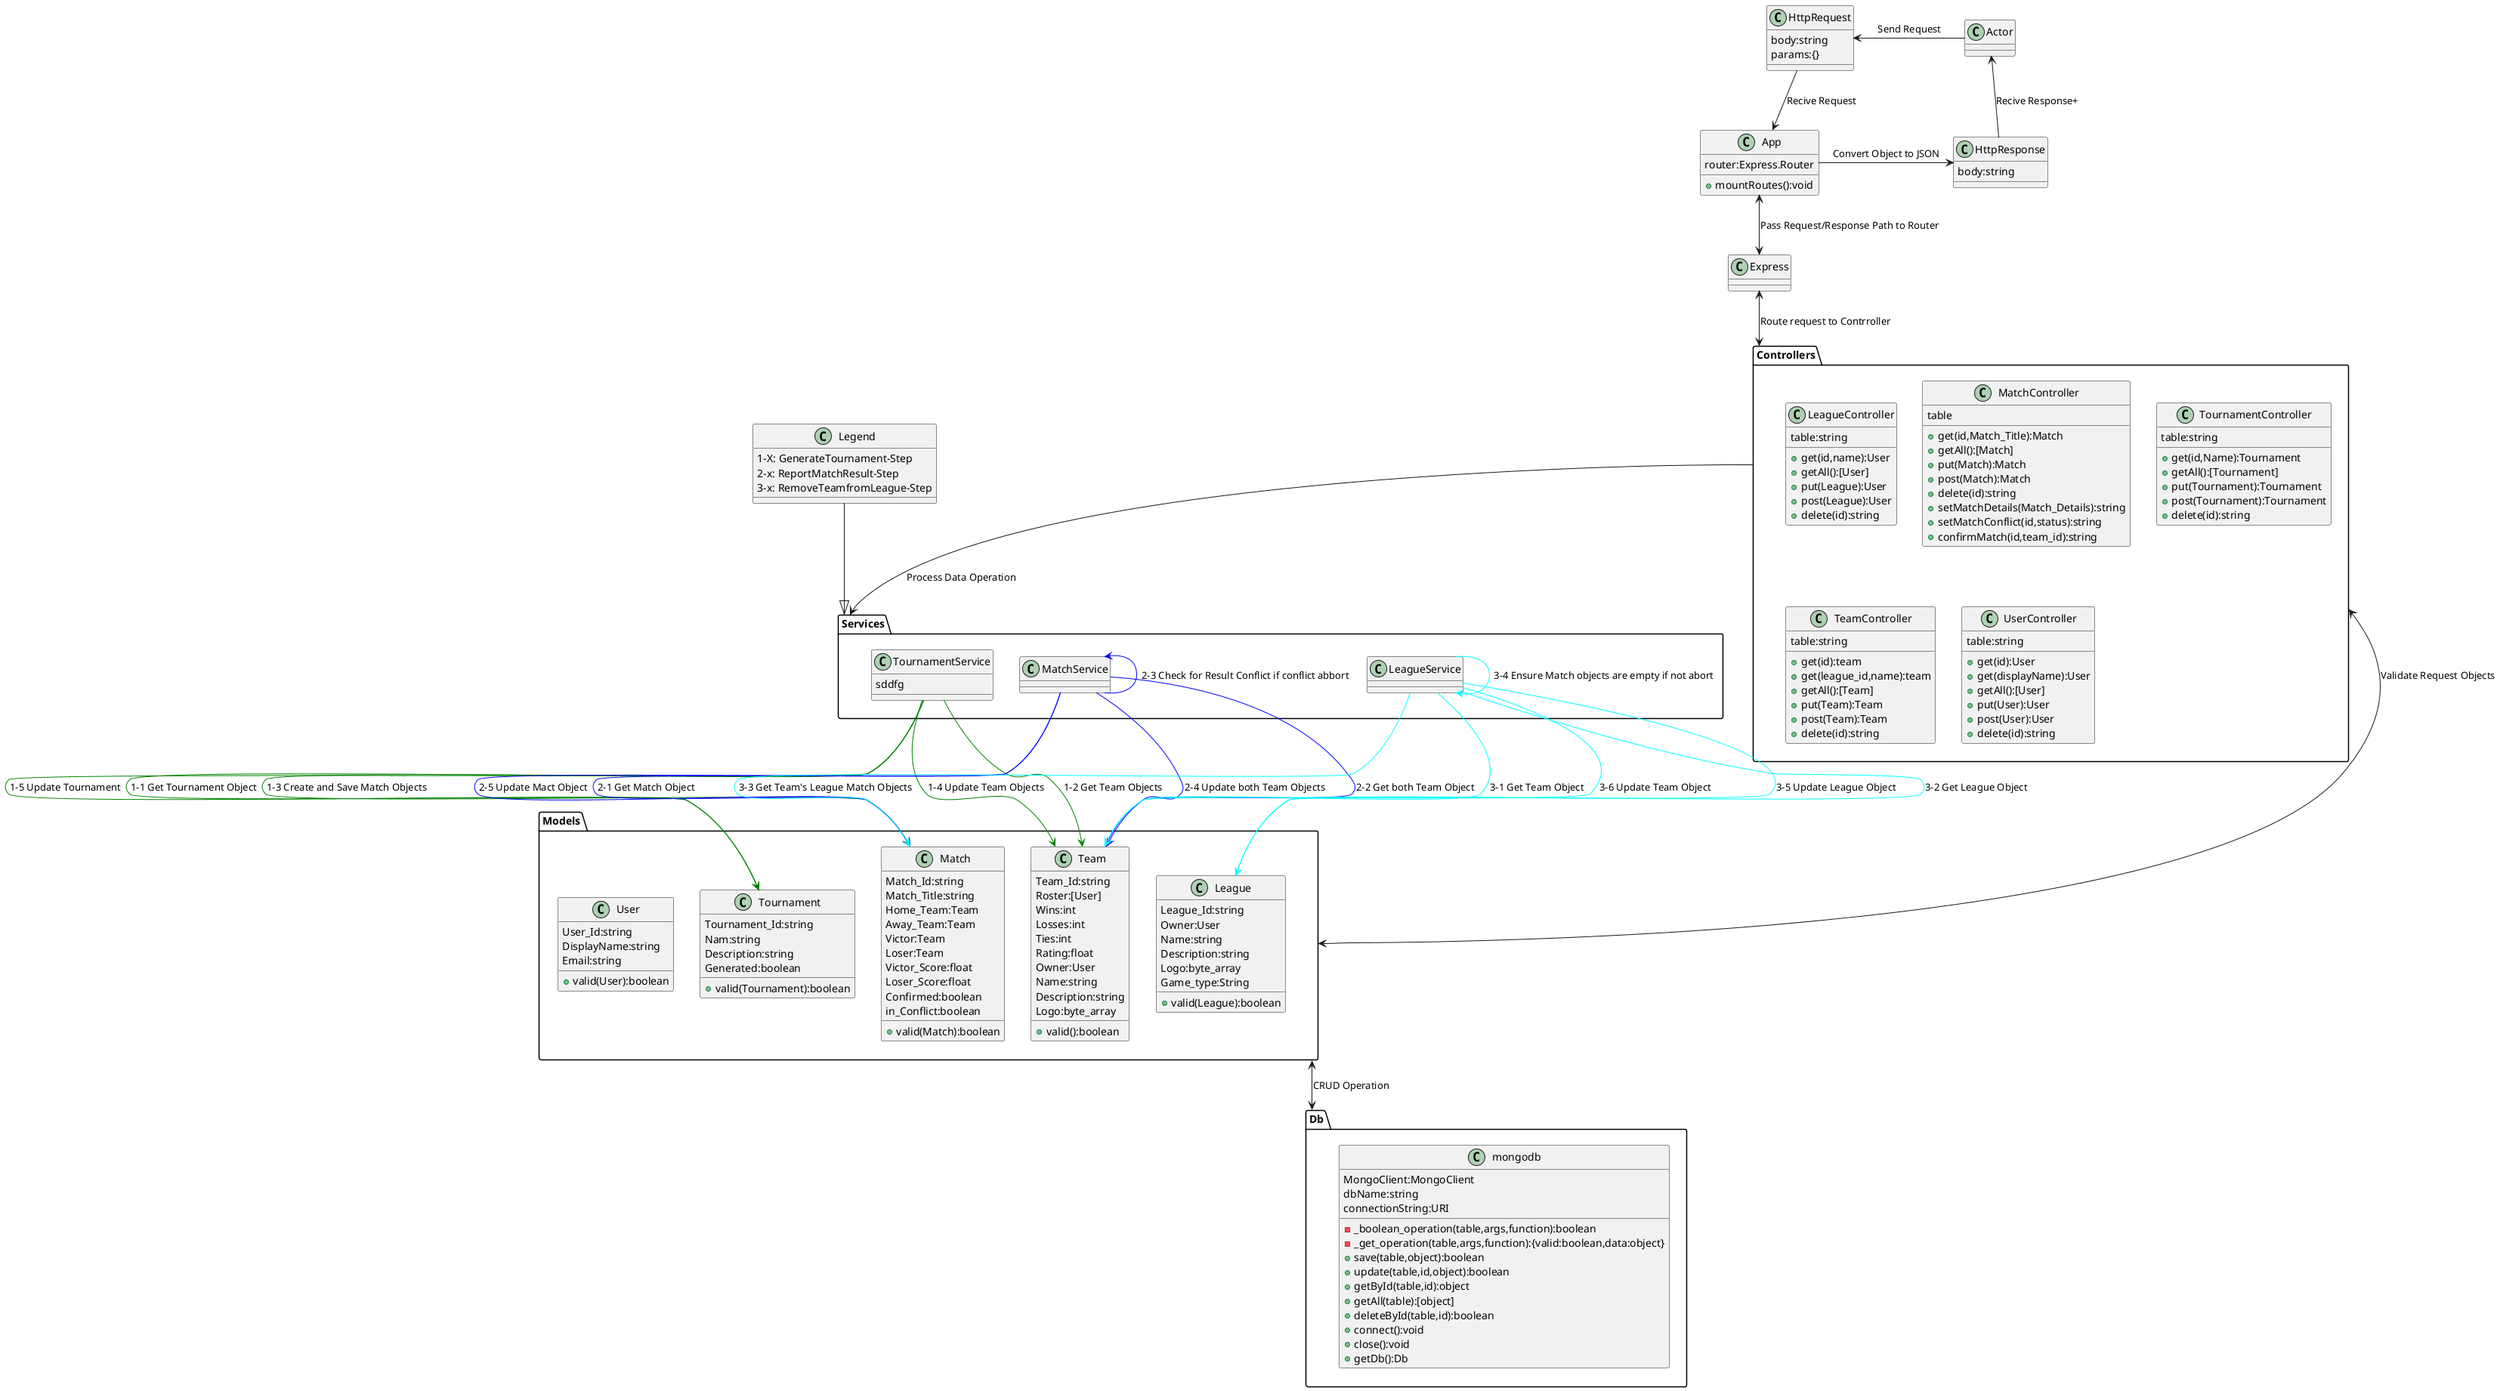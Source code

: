 @startuml

class Legend{
  1-X: GenerateTournament-Step
  2-x: ReportMatchResult-Step
  3-x: RemoveTeamfromLeague-Step
  }

class HttpRequest{
  body:string
  params:{}
  }

class Actor {
  }


class HttpResponse{
  body:string
  }

package Models {
  
  class League {
  League_Id:string
  Owner:User
  Name:string
  Description:string
  Logo:byte_array
  Game_type:String
  
  +valid(League):boolean
}

class Tournament {
  Tournament_Id:string
  Nam:string
  Description:string
  Generated:boolean
  +valid(Tournament):boolean
}

class Team {
  Team_Id:string
  Roster:[User]
  Wins:int
  Losses:int
  Ties:int
  Rating:float
  Owner:User
  Name:string
  Description:string
  Logo:byte_array
  +valid():boolean
  }
  
  class Match {
    Match_Id:string
    Match_Title:string
    Home_Team:Team
    Away_Team:Team
    Victor:Team
    Loser:Team
    Victor_Score:float
    Loser_Score:float
    Confirmed:boolean
    in_Conflict:boolean
    
    +valid(Match):boolean
  }
  
  class User{
    User_Id:string
    DisplayName:string
    Email:string
    +valid(User):boolean
  }
}

package Controllers {
  class LeagueController {
    table:string
    +get(id,name):User
    +getAll():[User]
    +put(League):User
    +post(League):User
    +delete(id):string
    
  }
  class MatchController {
    table
    +get(id,Match_Title):Match
    +getAll():[Match]
    +put(Match):Match
    +post(Match):Match
    +delete(id):string
    +setMatchDetails(Match_Details):string
    +setMatchConflict(id,status):string
    +confirmMatch(id,team_id):string
  }
  class TournamentController {
    table:string
    +get(id,Name):Tournament
    +getAll():[Tournament]
    +put(Tournament):Tournament
    +post(Tournament):Tournament
    +delete(id):string

    
  }
  class TeamController {
    table:string
    +get(id):team
    +get(league_id,name):team
    +getAll():[Team]
    +put(Team):Team
    +post(Team):Team
    +delete(id):string
  }
  class UserController {
    table:string
    +get(id):User
    +get(displayName):User
    +getAll():[User]
    +put(User):User
    +post(User):User
    +delete(id):string
  }
  
}

package Db {
  
  class mongodb {
      MongoClient:MongoClient
      dbName:string
      connectionString:URI
    
      -_boolean_operation(table,args,function):boolean
      -_get_operation(table,args,function):{valid:boolean,data:object}
    +save(table,object):boolean
    +update(table,id,object):boolean
    +getById(table,id):object
    +getAll(table):[object]
    +deleteById(table,id):boolean
    +connect():void
    +close():void
    +getDb():Db
    }
  
  }

package Services {
  class TournamentService{
    sddfg
  }
  
  class MatchService{

  }
  
  
  class LeagueService{

  }
  
  
}

class Express{
  
}

class App{
  router:Express.Router
  +mountRoutes():void
}

HttpRequest -down-> App : Recive Request

Models <-down-> Db : CRUD Operation

App -right-> HttpResponse : Convert Object to JSON

App <-down-> Express : Pass Request/Response Path to Router

Express <-down-> Controllers : Route request to Contrroller

Controllers <-down-> Models : Validate Request Objects

Actor -left-> HttpRequest : Send Request

HttpResponse -up-> Actor : Recive Response+

Controllers --> Services : Process Data Operation

TournamentService -[#green]-> Tournament : 1-1 Get Tournament Object
TournamentService -[#green]-> Team : 1-2 Get Team Objects
TournamentService -[#green]-> Match: 1-3 Create and Save Match Objects
TournamentService -[#green]-> Team : 1-4 Update Team Objects
TournamentService -[#green]-> Tournament : 1-5 Update Tournament

MatchService -[#blue]-> Match : 2-1 Get Match Object
MatchService -[#blue]-> Team : 2-2 Get both Team Object
MatchService -[#blue]up-> MatchService : 2-3 Check for Result Conflict if conflict abbort
MatchService -[#blue]-> Team : 2-4 Update both Team Objects
MatchService -[#blue]-> Match : 2-5 Update Mact Object

LeagueService -[#cyan]-> Team : 3-1 Get Team Object
LeagueService -[#cyan]-> League : 3-2 Get League Object
LeagueService -[#cyan]-> Match : 3-3 Get Team's League Match Objects
LeagueService -[#cyan]-> LeagueService : 3-4 Ensure Match objects are empty if not abort
LeagueService -[#cyan]-> League : 3-5 Update League Object
LeagueService -[#cyan]-> Team : 3-6 Update Team Object

Legend --|> Services



@enduml
